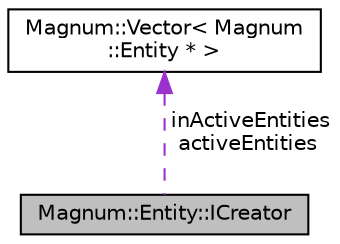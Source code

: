 digraph "Magnum::Entity::ICreator"
{
  edge [fontname="Helvetica",fontsize="10",labelfontname="Helvetica",labelfontsize="10"];
  node [fontname="Helvetica",fontsize="10",shape=record];
  Node1 [label="Magnum::Entity::ICreator",height=0.2,width=0.4,color="black", fillcolor="grey75", style="filled", fontcolor="black"];
  Node2 -> Node1 [dir="back",color="darkorchid3",fontsize="10",style="dashed",label=" inActiveEntities\nactiveEntities" ,fontname="Helvetica"];
  Node2 [label="Magnum::Vector\< Magnum\l::Entity * \>",height=0.2,width=0.4,color="black", fillcolor="white", style="filled",URL="$class_magnum_1_1_vector.html"];
}
